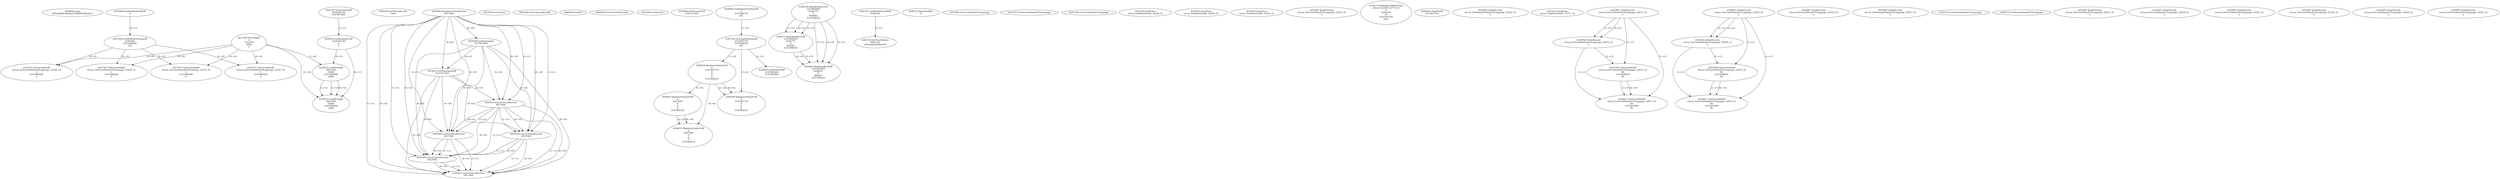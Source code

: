 // Global SCDG with merge call
digraph {
	0 [label="6850628.main
000cddb6834a9ea3a36fbf0e940aa9c7"]
	1 [label="4254480.GetModuleHandleW
0"]
	2 [label="6844434.SetThreadLocale
1024"]
	3 [label="4243965.InitializeCriticalSection
6917004"]
	4 [label="4243979.GetVersion
"]
	5 [label="4250188.GetSystemInfo
2147417660"]
	3 -> 5 [label="(0-->0)"]
	6 [label="6844540.GetCommandLineW
"]
	7 [label="4214413.GetStartupInfoW
2147417624"]
	3 -> 7 [label="(0-->0)"]
	5 -> 7 [label="(0-->0)"]
	8 [label="6844560.GetACP
"]
	9 [label="6844580.GetCurrentThreadId
"]
	10 [label="4250204.GetVersion
"]
	11 [label="4276690.GetVersionExW
2147417420"]
	12 [label="4243306.GetModuleFileNameW
4194304
2147408904
522"]
	1 -> 12 [label="(0-->1)"]
	13 [label="4248064.GetModuleFileNameW
0
2147408370
261"]
	14 [label="4215383.VirtualAlloc
0
1310704
4096
4"]
	15 [label="4246338.RegOpenKeyExW
2147483649
4246772
0
983065
2147408236"]
	16 [label="4245741.GetModuleHandleW
4246160"]
	17 [label="4245758.GetProcAddress
9441320
GetLongPathNameW"]
	16 -> 17 [label="(0-->1)"]
	18 [label="4245785.GetLongPathNameW
2147407710
2147406542
261"]
	13 -> 18 [label="(3-->3)"]
	19 [label="4246556.RegQueryValueExW
0
2147407710
0
0
0
2147408232"]
	18 -> 19 [label="(1-->2)"]
	20 [label="4246635.RegQueryValueExW
0
4247000
0
0
0
2147408232"]
	19 -> 20 [label="(6-->6)"]
	21 [label="4246676.RegQueryValueExW
0
4247000
0
0
0
2147408232"]
	20 -> 21 [label="(2-->2)"]
	19 -> 21 [label="(6-->6)"]
	20 -> 21 [label="(6-->6)"]
	22 [label="4246722.RegCloseKey
0"]
	23 [label="4247883.GetUserDefaultUILanguage
"]
	24 [label="4245418.EnterCriticalSection
6917004"]
	3 -> 24 [label="(1-->1)"]
	3 -> 24 [label="(0-->0)"]
	5 -> 24 [label="(0-->0)"]
	7 -> 24 [label="(0-->0)"]
	25 [label="4245454.LeaveCriticalSection
6917004"]
	3 -> 25 [label="(1-->1)"]
	24 -> 25 [label="(1-->1)"]
	3 -> 25 [label="(0-->0)"]
	5 -> 25 [label="(0-->0)"]
	7 -> 25 [label="(0-->0)"]
	24 -> 25 [label="(0-->0)"]
	26 [label="4247923.GetSystemDefaultUILanguage
"]
	27 [label="4247558.GetUserDefaultUILanguage
"]
	28 [label="4247567.GetLocaleInfoW
retval_GetUserDefaultUILanguage_33248_32
3
2147408268
4"]
	12 -> 28 [label="(0-->2)"]
	14 -> 28 [label="(4-->4)"]
	29 [label="4247247.FindFirstFileW
3224341740
2147407640"]
	30 [label="4247263.FindClose
retval_FindFirstFileW_33258_32"]
	31 [label="4248145.LoadLibraryExW
3224341740
0
2"]
	29 -> 31 [label="(1-->1)"]
	32 [label="4250073.LoadStringW
9441340
65485
2147409468
4096"]
	31 -> 32 [label="(0-->1)"]
	14 -> 32 [label="(3-->4)"]
	33 [label="4246372.RegOpenKeyExW
2147483650
4246772
0
983065
2147408236"]
	15 -> 33 [label="(2-->2)"]
	15 -> 33 [label="(4-->4)"]
	15 -> 33 [label="(5-->5)"]
	34 [label="4247567.GetLocaleInfoW
retval_GetUserDefaultUILanguage_33249_32
3
2147408268
4"]
	12 -> 34 [label="(0-->2)"]
	14 -> 34 [label="(4-->4)"]
	35 [label="4247263.FindClose
retval_FindFirstFileW_33259_32"]
	36 [label="4246599.RegQueryValueExW
0
2147407710
0
0
0
2147408232"]
	18 -> 36 [label="(1-->2)"]
	19 -> 36 [label="(2-->2)"]
	19 -> 36 [label="(6-->6)"]
	37 [label="4247567.GetLocaleInfoW
retval_GetUserDefaultUILanguage_33152_32
3
2147408268
4"]
	12 -> 37 [label="(0-->2)"]
	14 -> 37 [label="(4-->4)"]
	38 [label="4247263.FindClose
retval_FindFirstFileW_33162_32"]
	39 [label="4245469.LeaveCriticalSection
6917004"]
	3 -> 39 [label="(1-->1)"]
	24 -> 39 [label="(1-->1)"]
	3 -> 39 [label="(0-->0)"]
	5 -> 39 [label="(0-->0)"]
	7 -> 39 [label="(0-->0)"]
	24 -> 39 [label="(0-->0)"]
	40 [label="4245487.IsValidLocale
retval_GetUserDefaultUILanguage_32870_32
2"]
	41 [label="4250171.MultiByteToWideChar
retval_GetACP_32774_32
0
4243616
14
2147403704
2047"]
	42 [label="4250073.LoadStringW
9441340
65484
2147409468
4096"]
	31 -> 42 [label="(0-->1)"]
	32 -> 42 [label="(1-->1)"]
	32 -> 42 [label="(3-->3)"]
	14 -> 42 [label="(3-->4)"]
	32 -> 42 [label="(4-->4)"]
	43 [label="4245683.CharNextW
2147407716"]
	44 [label="4246014.FindFirstFileW
2147406542
2147407064"]
	18 -> 44 [label="(2-->1)"]
	45 [label="4245487.IsValidLocale
retval_GetSystemDefaultUILanguage_33529_32
2"]
	46 [label="4245580.EnterCriticalSection
6917004"]
	3 -> 46 [label="(1-->1)"]
	24 -> 46 [label="(1-->1)"]
	25 -> 46 [label="(1-->1)"]
	39 -> 46 [label="(1-->1)"]
	3 -> 46 [label="(0-->0)"]
	5 -> 46 [label="(0-->0)"]
	7 -> 46 [label="(0-->0)"]
	24 -> 46 [label="(0-->0)"]
	25 -> 46 [label="(0-->0)"]
	39 -> 46 [label="(0-->0)"]
	47 [label="4245621.LeaveCriticalSection
6917004"]
	3 -> 47 [label="(1-->1)"]
	24 -> 47 [label="(1-->1)"]
	25 -> 47 [label="(1-->1)"]
	39 -> 47 [label="(1-->1)"]
	46 -> 47 [label="(1-->1)"]
	3 -> 47 [label="(0-->0)"]
	5 -> 47 [label="(0-->0)"]
	7 -> 47 [label="(0-->0)"]
	24 -> 47 [label="(0-->0)"]
	25 -> 47 [label="(0-->0)"]
	39 -> 47 [label="(0-->0)"]
	46 -> 47 [label="(0-->0)"]
	48 [label="4247567.GetLocaleInfoW
retval_GetUserDefaultUILanguage_33747_32
3
2147408268
4"]
	12 -> 48 [label="(0-->2)"]
	14 -> 48 [label="(4-->4)"]
	49 [label="4247263.FindClose
retval_FindFirstFileW_33757_32"]
	50 [label="4245487.IsValidLocale
retval_GetUserDefaultUILanguage_32872_32
2"]
	51 [label="4245487.IsValidLocale
retval_GetUserDefaultUILanguage_32919_32
2"]
	52 [label="4245487.IsValidLocale
retval_GetUserDefaultUILanguage_32920_32
2"]
	53 [label="4245487.IsValidLocale
retval_GetSystemDefaultUILanguage_32977_32
2"]
	54 [label="4244766.IsValidLocale
retval_GetUserDefaultUILanguage_32872_32
2"]
	50 -> 54 [label="(1-->1)"]
	50 -> 54 [label="(2-->2)"]
	55 [label="4244794.GetLocaleInfoW
retval_GetUserDefaultUILanguage_32872_32
89
2147408070
85"]
	50 -> 55 [label="(1-->1)"]
	54 -> 55 [label="(1-->1)"]
	56 [label="4244811.GetLocaleInfoW
retval_GetUserDefaultUILanguage_32872_32
90
2147407900
85"]
	50 -> 56 [label="(1-->1)"]
	54 -> 56 [label="(1-->1)"]
	55 -> 56 [label="(1-->1)"]
	55 -> 56 [label="(4-->4)"]
	57 [label="4245525.GetSystemDefaultUILanguage
"]
	58 [label="4245552.GetSystemDefaultUILanguage
"]
	59 [label="4245487.IsValidLocale
retval_GetUserDefaultUILanguage_32873_32
2"]
	60 [label="4245487.IsValidLocale
retval_GetUserDefaultUILanguage_32918_32
2"]
	61 [label="4244766.IsValidLocale
retval_GetUserDefaultUILanguage_32919_32
2"]
	51 -> 61 [label="(1-->1)"]
	51 -> 61 [label="(2-->2)"]
	62 [label="4244794.GetLocaleInfoW
retval_GetUserDefaultUILanguage_32919_32
89
2147408070
85"]
	51 -> 62 [label="(1-->1)"]
	61 -> 62 [label="(1-->1)"]
	63 [label="4244811.GetLocaleInfoW
retval_GetUserDefaultUILanguage_32919_32
90
2147407900
85"]
	51 -> 63 [label="(1-->1)"]
	61 -> 63 [label="(1-->1)"]
	62 -> 63 [label="(1-->1)"]
	62 -> 63 [label="(4-->4)"]
	64 [label="4246402.RegOpenKeyExW
2147483649
4246832
0
983065
2147408236"]
	15 -> 64 [label="(1-->1)"]
	15 -> 64 [label="(4-->4)"]
	33 -> 64 [label="(4-->4)"]
	15 -> 64 [label="(5-->5)"]
	33 -> 64 [label="(5-->5)"]
	65 [label="4245487.IsValidLocale
retval_GetUserDefaultUILanguage_33361_32
2"]
	66 [label="4245487.IsValidLocale
retval_GetUserDefaultUILanguage_33362_32
2"]
	67 [label="4245487.IsValidLocale
retval_GetUserDefaultUILanguage_33364_32
2"]
	68 [label="4245487.IsValidLocale
retval_GetUserDefaultUILanguage_32921_32
2"]
}
